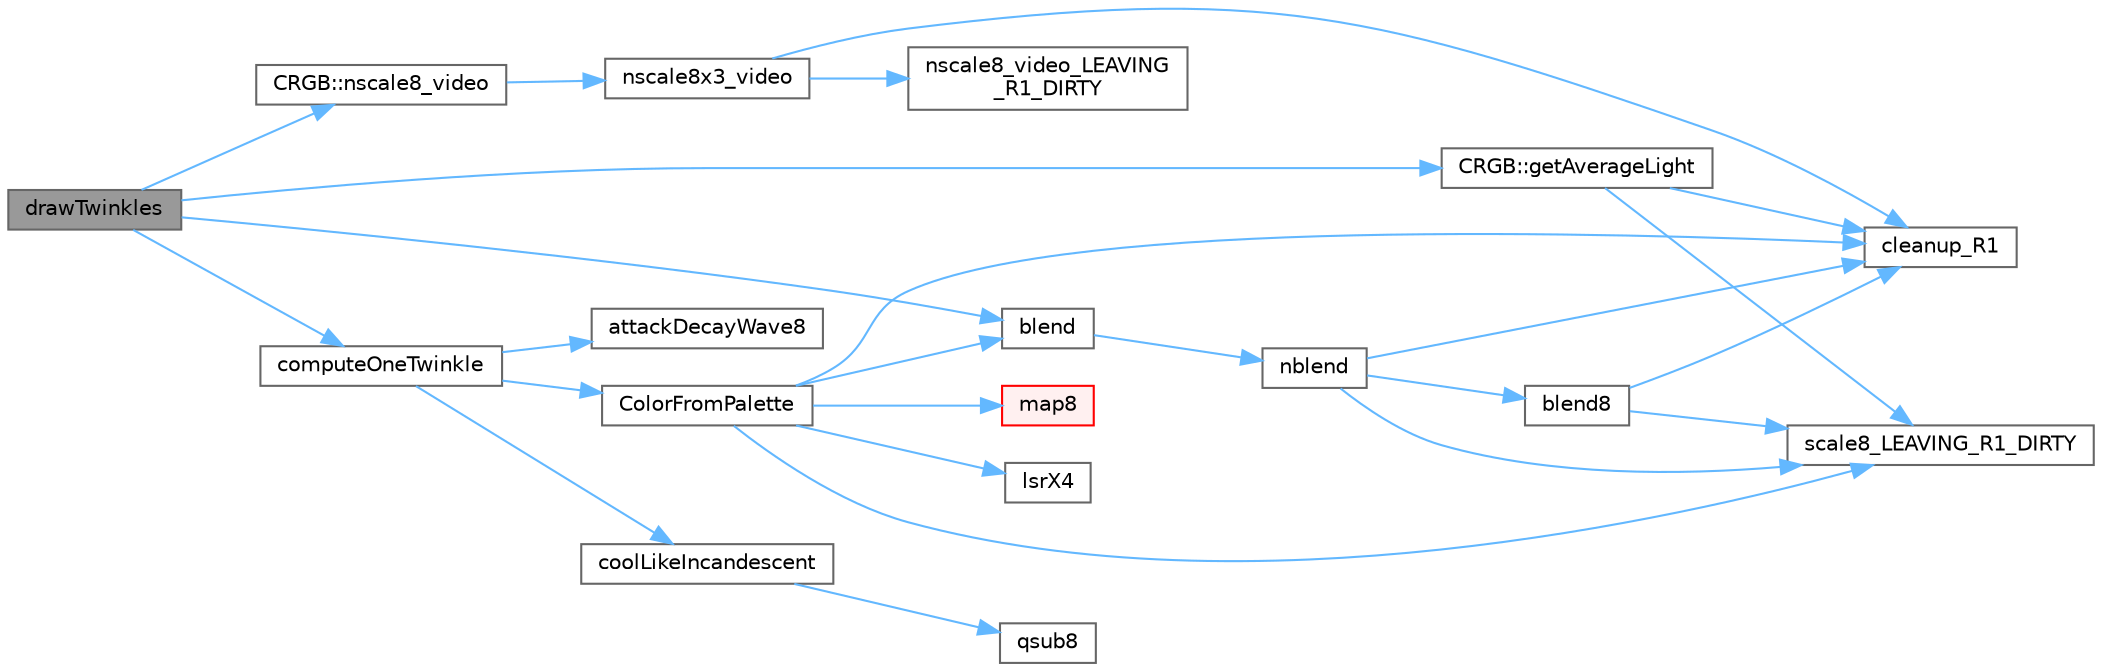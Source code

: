 digraph "drawTwinkles"
{
 // LATEX_PDF_SIZE
  bgcolor="transparent";
  edge [fontname=Helvetica,fontsize=10,labelfontname=Helvetica,labelfontsize=10];
  node [fontname=Helvetica,fontsize=10,shape=box,height=0.2,width=0.4];
  rankdir="LR";
  Node1 [id="Node000001",label="drawTwinkles",height=0.2,width=0.4,color="gray40", fillcolor="grey60", style="filled", fontcolor="black",tooltip=" "];
  Node1 -> Node2 [id="edge1_Node000001_Node000002",color="steelblue1",style="solid",tooltip=" "];
  Node2 [id="Node000002",label="blend",height=0.2,width=0.4,color="grey40", fillcolor="white", style="filled",URL="$dc/db8/group___color_blends.html#ga4f06b4423f71f77346aaf5dabe7dd05c",tooltip="Computes a new color blended some fraction of the way between two other colors."];
  Node2 -> Node3 [id="edge2_Node000002_Node000003",color="steelblue1",style="solid",tooltip=" "];
  Node3 [id="Node000003",label="nblend",height=0.2,width=0.4,color="grey40", fillcolor="white", style="filled",URL="$dc/db8/group___color_blends.html#ga325120664a9c9b41abceee65303b0c4e",tooltip="Destructively modifies one color, blending in a given fraction of an overlay color."];
  Node3 -> Node4 [id="edge3_Node000003_Node000004",color="steelblue1",style="solid",tooltip=" "];
  Node4 [id="Node000004",label="blend8",height=0.2,width=0.4,color="grey40", fillcolor="white", style="filled",URL="$d5/d98/group___math.html#ga9a604de042246d6c87fdbfdd5578f377",tooltip="Blend a variable proportion (0-255) of one byte to another."];
  Node4 -> Node5 [id="edge4_Node000004_Node000005",color="steelblue1",style="solid",tooltip=" "];
  Node5 [id="Node000005",label="cleanup_R1",height=0.2,width=0.4,color="grey40", fillcolor="white", style="filled",URL="$d0/da5/group___scaling_dirty.html#ga3fade00fb4cf5b937b973128198a7a79",tooltip="Clean up the r1 register after a series of *LEAVING_R1_DIRTY calls."];
  Node4 -> Node6 [id="edge5_Node000004_Node000006",color="steelblue1",style="solid",tooltip=" "];
  Node6 [id="Node000006",label="scale8_LEAVING_R1_DIRTY",height=0.2,width=0.4,color="grey40", fillcolor="white", style="filled",URL="$d0/da5/group___scaling_dirty.html#ga7386235cada3aca429b189681d2ec56d",tooltip="This version of scale8() does not clean up the R1 register on AVR."];
  Node3 -> Node5 [id="edge6_Node000003_Node000005",color="steelblue1",style="solid",tooltip=" "];
  Node3 -> Node6 [id="edge7_Node000003_Node000006",color="steelblue1",style="solid",tooltip=" "];
  Node1 -> Node7 [id="edge8_Node000001_Node000007",color="steelblue1",style="solid",tooltip=" "];
  Node7 [id="Node000007",label="computeOneTwinkle",height=0.2,width=0.4,color="grey40", fillcolor="white", style="filled",URL="$d4/dd0/_twinkle_fox_8ino.html#aff322ac4b9956a48a5d4e90853178b9f",tooltip=" "];
  Node7 -> Node8 [id="edge9_Node000007_Node000008",color="steelblue1",style="solid",tooltip=" "];
  Node8 [id="Node000008",label="attackDecayWave8",height=0.2,width=0.4,color="grey40", fillcolor="white", style="filled",URL="$d4/dd0/_twinkle_fox_8ino.html#a4a0681804cc2a596cf7821c15aafd777",tooltip=" "];
  Node7 -> Node9 [id="edge10_Node000007_Node000009",color="steelblue1",style="solid",tooltip=" "];
  Node9 [id="Node000009",label="ColorFromPalette",height=0.2,width=0.4,color="grey40", fillcolor="white", style="filled",URL="$d2/d73/group___palette_colors.html#gac46e65aff3dd6519b33e27f0998f17cd",tooltip="Get a color from a palette."];
  Node9 -> Node2 [id="edge11_Node000009_Node000002",color="steelblue1",style="solid",tooltip=" "];
  Node9 -> Node5 [id="edge12_Node000009_Node000005",color="steelblue1",style="solid",tooltip=" "];
  Node9 -> Node10 [id="edge13_Node000009_Node000010",color="steelblue1",style="solid",tooltip=" "];
  Node10 [id="Node000010",label="lsrX4",height=0.2,width=0.4,color="grey40", fillcolor="white", style="filled",URL="$da/d2d/colorutils_8cpp.html#ab445fd8641e95a3bbd1417d9783f6170",tooltip="Helper function to divide a number by 16, aka four logical shift right (LSR)'s."];
  Node9 -> Node11 [id="edge14_Node000009_Node000011",color="steelblue1",style="solid",tooltip=" "];
  Node11 [id="Node000011",label="map8",height=0.2,width=0.4,color="red", fillcolor="#FFF0F0", style="filled",URL="$d6/d19/group___linear_interpolation.html#gaf65357c7aeca9778e5a2f80a6bac2b5d",tooltip="Map from one full-range 8-bit value into a narrower range of 8-bit values, possibly a range of hues."];
  Node9 -> Node6 [id="edge15_Node000009_Node000006",color="steelblue1",style="solid",tooltip=" "];
  Node7 -> Node13 [id="edge16_Node000007_Node000013",color="steelblue1",style="solid",tooltip=" "];
  Node13 [id="Node000013",label="coolLikeIncandescent",height=0.2,width=0.4,color="grey40", fillcolor="white", style="filled",URL="$d4/dd0/_twinkle_fox_8ino.html#a14cf156bb2b5669bf1cc2c4859c9f443",tooltip=" "];
  Node13 -> Node14 [id="edge17_Node000013_Node000014",color="steelblue1",style="solid",tooltip=" "];
  Node14 [id="Node000014",label="qsub8",height=0.2,width=0.4,color="grey40", fillcolor="white", style="filled",URL="$d5/d98/group___math.html#gae261576a4c8155d6c0ba8615b2d2ecb3",tooltip="Subtract one byte from another, saturating at 0x00."];
  Node1 -> Node15 [id="edge18_Node000001_Node000015",color="steelblue1",style="solid",tooltip=" "];
  Node15 [id="Node000015",label="CRGB::getAverageLight",height=0.2,width=0.4,color="grey40", fillcolor="white", style="filled",URL="$db/d87/group___pixel_types.html#a940908cc69606bdabe3b2d32a9097356",tooltip="Get the average of the R, G, and B values."];
  Node15 -> Node5 [id="edge19_Node000015_Node000005",color="steelblue1",style="solid",tooltip=" "];
  Node15 -> Node6 [id="edge20_Node000015_Node000006",color="steelblue1",style="solid",tooltip=" "];
  Node1 -> Node16 [id="edge21_Node000001_Node000016",color="steelblue1",style="solid",tooltip=" "];
  Node16 [id="Node000016",label="CRGB::nscale8_video",height=0.2,width=0.4,color="grey40", fillcolor="white", style="filled",URL="$db/d87/group___pixel_types.html#a0441d6094ab8f98d800ec789c36b4461",tooltip="Scale down a RGB to N/256ths of it's current brightness using \"video\" dimming rules."];
  Node16 -> Node17 [id="edge22_Node000016_Node000017",color="steelblue1",style="solid",tooltip=" "];
  Node17 [id="Node000017",label="nscale8x3_video",height=0.2,width=0.4,color="grey40", fillcolor="white", style="filled",URL="$d0/da8/group___scaling.html#ga700b7f510f32e8c91385093c436c27d9",tooltip="Scale three one-byte values by a fourth one, which is treated as the numerator of a fraction whose de..."];
  Node17 -> Node5 [id="edge23_Node000017_Node000005",color="steelblue1",style="solid",tooltip=" "];
  Node17 -> Node18 [id="edge24_Node000017_Node000018",color="steelblue1",style="solid",tooltip=" "];
  Node18 [id="Node000018",label="nscale8_video_LEAVING\l_R1_DIRTY",height=0.2,width=0.4,color="grey40", fillcolor="white", style="filled",URL="$d0/da5/group___scaling_dirty.html#gadfd26d9b154f5ec79dbffe612dafd146",tooltip="In place modifying version of scale8_video() that does not clean up the R1 register on AVR."];
}
